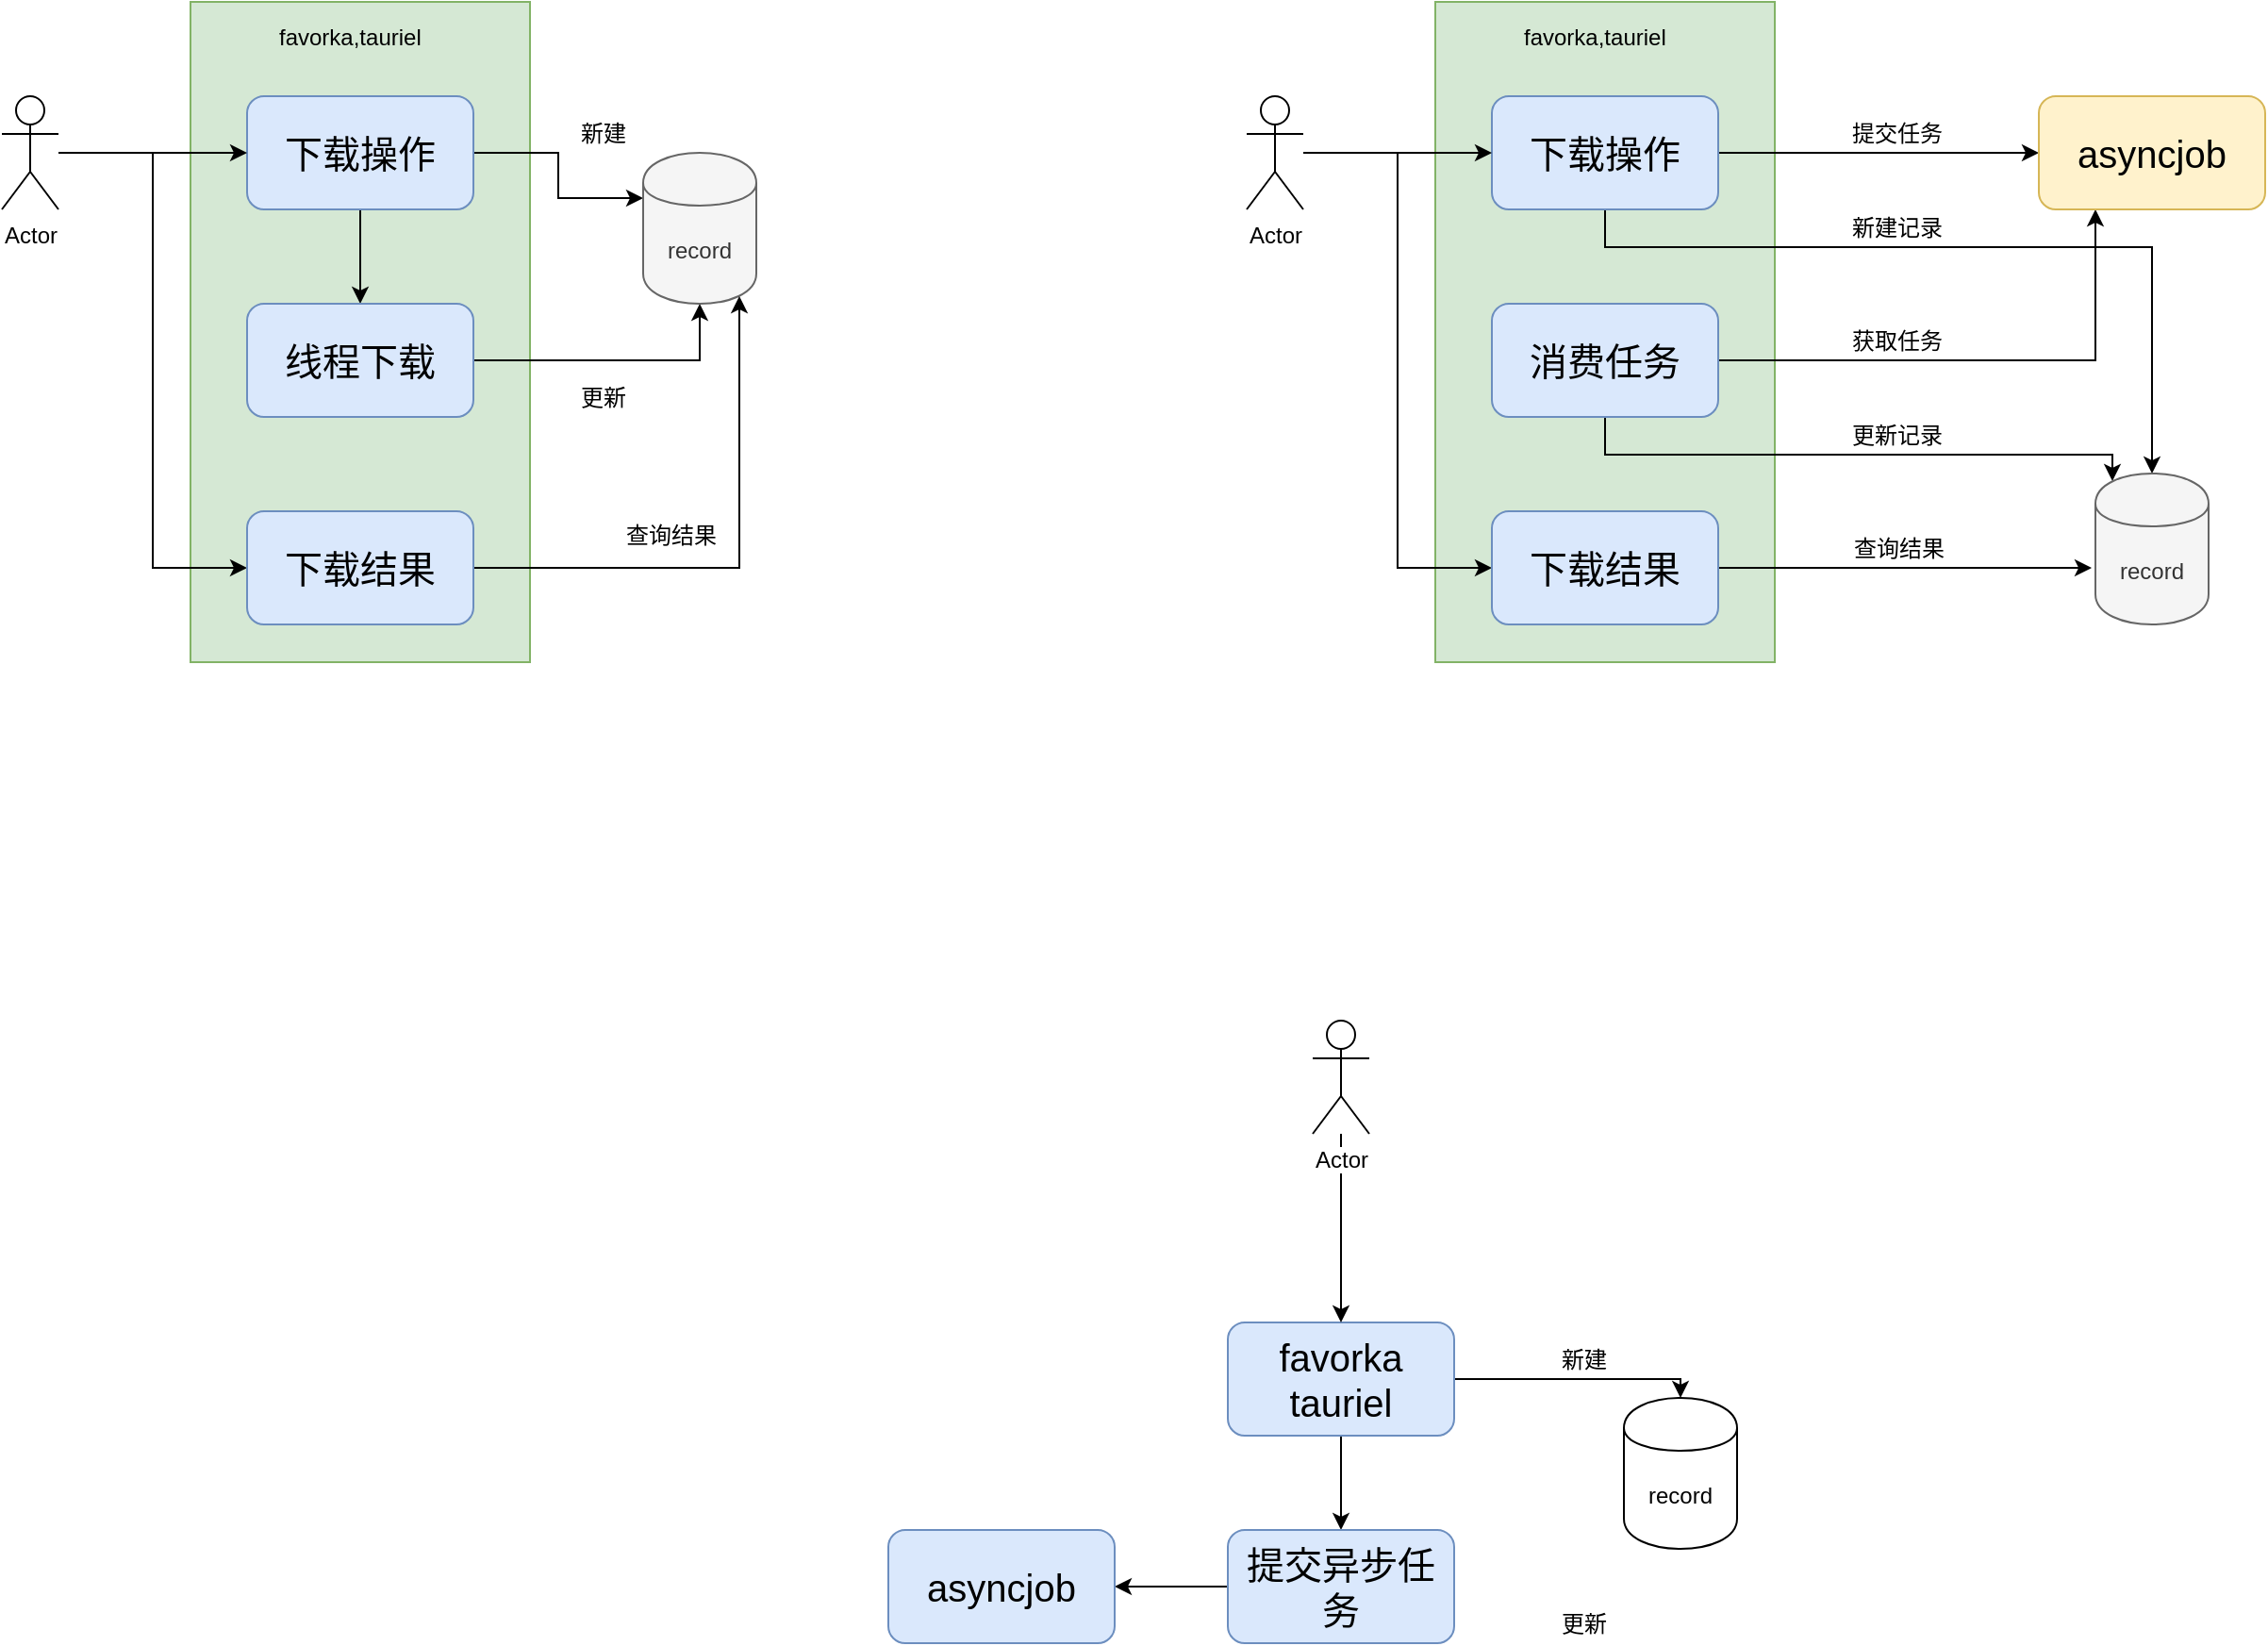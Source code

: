 <mxfile version="10.7.1" type="github"><diagram id="5hU9q7fiTpHIzj41oCrH" name="Page-1"><mxGraphModel dx="1394" dy="762" grid="1" gridSize="10" guides="1" tooltips="1" connect="1" arrows="1" fold="1" page="1" pageScale="1" pageWidth="826" pageHeight="1169" math="0" shadow="0"><root><mxCell id="0"/><mxCell id="1" parent="0"/><mxCell id="hPA_BpqJJMWsIy9YzMMr-28" value="" style="rounded=0;whiteSpace=wrap;html=1;fillColor=#d5e8d4;strokeColor=#82b366;" vertex="1" parent="1"><mxGeometry x="130" y="190" width="180" height="350" as="geometry"/></mxCell><mxCell id="hPA_BpqJJMWsIy9YzMMr-4" style="edgeStyle=orthogonalEdgeStyle;rounded=0;orthogonalLoop=1;jettySize=auto;html=1;" edge="1" parent="1" source="hPA_BpqJJMWsIy9YzMMr-1"><mxGeometry relative="1" as="geometry"><mxPoint x="220" y="350" as="targetPoint"/></mxGeometry></mxCell><mxCell id="hPA_BpqJJMWsIy9YzMMr-26" style="edgeStyle=orthogonalEdgeStyle;rounded=0;orthogonalLoop=1;jettySize=auto;html=1;entryX=0;entryY=0.3;entryDx=0;entryDy=0;" edge="1" parent="1" source="hPA_BpqJJMWsIy9YzMMr-1" target="hPA_BpqJJMWsIy9YzMMr-6"><mxGeometry relative="1" as="geometry"/></mxCell><mxCell id="hPA_BpqJJMWsIy9YzMMr-1" value="&lt;span style=&quot;font-size: 20px&quot;&gt;下载操作&lt;/span&gt;&lt;br&gt;" style="rounded=1;whiteSpace=wrap;html=1;fillColor=#dae8fc;strokeColor=#6c8ebf;" vertex="1" parent="1"><mxGeometry x="160" y="240" width="120" height="60" as="geometry"/></mxCell><mxCell id="hPA_BpqJJMWsIy9YzMMr-30" style="edgeStyle=orthogonalEdgeStyle;rounded=0;orthogonalLoop=1;jettySize=auto;html=1;entryX=0;entryY=0.5;entryDx=0;entryDy=0;" edge="1" parent="1" source="hPA_BpqJJMWsIy9YzMMr-2" target="hPA_BpqJJMWsIy9YzMMr-1"><mxGeometry relative="1" as="geometry"/></mxCell><mxCell id="hPA_BpqJJMWsIy9YzMMr-31" style="edgeStyle=orthogonalEdgeStyle;rounded=0;orthogonalLoop=1;jettySize=auto;html=1;entryX=0;entryY=0.5;entryDx=0;entryDy=0;" edge="1" parent="1" source="hPA_BpqJJMWsIy9YzMMr-2" target="hPA_BpqJJMWsIy9YzMMr-23"><mxGeometry relative="1" as="geometry"/></mxCell><mxCell id="hPA_BpqJJMWsIy9YzMMr-2" value="Actor" style="shape=umlActor;verticalLabelPosition=bottom;labelBackgroundColor=#ffffff;verticalAlign=top;html=1;outlineConnect=0;" vertex="1" parent="1"><mxGeometry x="30" y="240" width="30" height="60" as="geometry"/></mxCell><mxCell id="hPA_BpqJJMWsIy9YzMMr-9" style="edgeStyle=orthogonalEdgeStyle;rounded=0;orthogonalLoop=1;jettySize=auto;html=1;entryX=0.5;entryY=1;entryDx=0;entryDy=0;" edge="1" parent="1" source="hPA_BpqJJMWsIy9YzMMr-5" target="hPA_BpqJJMWsIy9YzMMr-6"><mxGeometry relative="1" as="geometry"/></mxCell><mxCell id="hPA_BpqJJMWsIy9YzMMr-5" value="&lt;span style=&quot;font-size: 20px&quot;&gt;线程下载&lt;/span&gt;&lt;br&gt;" style="rounded=1;whiteSpace=wrap;html=1;fillColor=#dae8fc;strokeColor=#6c8ebf;" vertex="1" parent="1"><mxGeometry x="160" y="350" width="120" height="60" as="geometry"/></mxCell><mxCell id="hPA_BpqJJMWsIy9YzMMr-6" value="record" style="shape=cylinder;whiteSpace=wrap;html=1;boundedLbl=1;backgroundOutline=1;fillColor=#f5f5f5;strokeColor=#666666;fontColor=#333333;" vertex="1" parent="1"><mxGeometry x="370" y="270" width="60" height="80" as="geometry"/></mxCell><mxCell id="hPA_BpqJJMWsIy9YzMMr-8" value="新建" style="text;html=1;resizable=0;points=[];autosize=1;align=left;verticalAlign=top;spacingTop=-4;" vertex="1" parent="1"><mxGeometry x="335" y="250" width="40" height="20" as="geometry"/></mxCell><mxCell id="hPA_BpqJJMWsIy9YzMMr-10" value="更新" style="text;html=1;resizable=0;points=[];autosize=1;align=left;verticalAlign=top;spacingTop=-4;" vertex="1" parent="1"><mxGeometry x="335" y="390" width="40" height="20" as="geometry"/></mxCell><mxCell id="hPA_BpqJJMWsIy9YzMMr-11" style="edgeStyle=orthogonalEdgeStyle;rounded=0;orthogonalLoop=1;jettySize=auto;html=1;" edge="1" parent="1" source="hPA_BpqJJMWsIy9YzMMr-13"><mxGeometry relative="1" as="geometry"><mxPoint x="740" y="1000" as="targetPoint"/></mxGeometry></mxCell><mxCell id="hPA_BpqJJMWsIy9YzMMr-12" style="edgeStyle=orthogonalEdgeStyle;rounded=0;orthogonalLoop=1;jettySize=auto;html=1;entryX=0.5;entryY=0;entryDx=0;entryDy=0;" edge="1" parent="1" source="hPA_BpqJJMWsIy9YzMMr-13" target="hPA_BpqJJMWsIy9YzMMr-18"><mxGeometry relative="1" as="geometry"><Array as="points"><mxPoint x="920" y="920"/></Array></mxGeometry></mxCell><mxCell id="hPA_BpqJJMWsIy9YzMMr-13" value="&lt;font style=&quot;font-size: 20px&quot;&gt;favorka&lt;br&gt;tauriel&lt;/font&gt;&lt;br&gt;" style="rounded=1;whiteSpace=wrap;html=1;fillColor=#dae8fc;strokeColor=#6c8ebf;" vertex="1" parent="1"><mxGeometry x="680" y="890" width="120" height="60" as="geometry"/></mxCell><mxCell id="hPA_BpqJJMWsIy9YzMMr-14" style="edgeStyle=orthogonalEdgeStyle;rounded=0;orthogonalLoop=1;jettySize=auto;html=1;entryX=0.5;entryY=0;entryDx=0;entryDy=0;" edge="1" parent="1" source="hPA_BpqJJMWsIy9YzMMr-15" target="hPA_BpqJJMWsIy9YzMMr-13"><mxGeometry relative="1" as="geometry"/></mxCell><mxCell id="hPA_BpqJJMWsIy9YzMMr-15" value="Actor" style="shape=umlActor;verticalLabelPosition=bottom;labelBackgroundColor=#ffffff;verticalAlign=top;html=1;outlineConnect=0;" vertex="1" parent="1"><mxGeometry x="725" y="730" width="30" height="60" as="geometry"/></mxCell><mxCell id="hPA_BpqJJMWsIy9YzMMr-22" style="edgeStyle=orthogonalEdgeStyle;rounded=0;orthogonalLoop=1;jettySize=auto;html=1;entryX=1;entryY=0.5;entryDx=0;entryDy=0;" edge="1" parent="1" source="hPA_BpqJJMWsIy9YzMMr-17" target="hPA_BpqJJMWsIy9YzMMr-21"><mxGeometry relative="1" as="geometry"/></mxCell><mxCell id="hPA_BpqJJMWsIy9YzMMr-17" value="&lt;span style=&quot;font-size: 20px&quot;&gt;提交异步任务&lt;/span&gt;&lt;br&gt;" style="rounded=1;whiteSpace=wrap;html=1;fillColor=#dae8fc;strokeColor=#6c8ebf;" vertex="1" parent="1"><mxGeometry x="680" y="1000" width="120" height="60" as="geometry"/></mxCell><mxCell id="hPA_BpqJJMWsIy9YzMMr-18" value="record" style="shape=cylinder;whiteSpace=wrap;html=1;boundedLbl=1;backgroundOutline=1;" vertex="1" parent="1"><mxGeometry x="890" y="930" width="60" height="80" as="geometry"/></mxCell><mxCell id="hPA_BpqJJMWsIy9YzMMr-19" value="新建" style="text;html=1;resizable=0;points=[];autosize=1;align=left;verticalAlign=top;spacingTop=-4;" vertex="1" parent="1"><mxGeometry x="855" y="900" width="40" height="20" as="geometry"/></mxCell><mxCell id="hPA_BpqJJMWsIy9YzMMr-20" value="更新" style="text;html=1;resizable=0;points=[];autosize=1;align=left;verticalAlign=top;spacingTop=-4;" vertex="1" parent="1"><mxGeometry x="855" y="1040" width="40" height="20" as="geometry"/></mxCell><mxCell id="hPA_BpqJJMWsIy9YzMMr-21" value="&lt;span style=&quot;font-size: 20px&quot;&gt;asyncjob&lt;/span&gt;&lt;br&gt;" style="rounded=1;whiteSpace=wrap;html=1;fillColor=#dae8fc;strokeColor=#6c8ebf;" vertex="1" parent="1"><mxGeometry x="500" y="1000" width="120" height="60" as="geometry"/></mxCell><mxCell id="hPA_BpqJJMWsIy9YzMMr-32" style="edgeStyle=orthogonalEdgeStyle;rounded=0;orthogonalLoop=1;jettySize=auto;html=1;entryX=0.85;entryY=0.95;entryDx=0;entryDy=0;entryPerimeter=0;" edge="1" parent="1" source="hPA_BpqJJMWsIy9YzMMr-23" target="hPA_BpqJJMWsIy9YzMMr-6"><mxGeometry relative="1" as="geometry"/></mxCell><mxCell id="hPA_BpqJJMWsIy9YzMMr-23" value="&lt;span style=&quot;font-size: 20px&quot;&gt;下载结果&lt;/span&gt;&lt;br&gt;" style="rounded=1;whiteSpace=wrap;html=1;fillColor=#dae8fc;strokeColor=#6c8ebf;" vertex="1" parent="1"><mxGeometry x="160" y="460" width="120" height="60" as="geometry"/></mxCell><mxCell id="hPA_BpqJJMWsIy9YzMMr-29" value="favorka,tauriel" style="text;html=1;resizable=0;points=[];autosize=1;align=left;verticalAlign=top;spacingTop=-4;" vertex="1" parent="1"><mxGeometry x="175" y="199" width="90" height="20" as="geometry"/></mxCell><mxCell id="hPA_BpqJJMWsIy9YzMMr-33" value="查询结果" style="text;html=1;resizable=0;points=[];autosize=1;align=left;verticalAlign=top;spacingTop=-4;" vertex="1" parent="1"><mxGeometry x="359" y="463" width="60" height="20" as="geometry"/></mxCell><mxCell id="hPA_BpqJJMWsIy9YzMMr-34" value="" style="rounded=0;whiteSpace=wrap;html=1;fillColor=#d5e8d4;strokeColor=#82b366;" vertex="1" parent="1"><mxGeometry x="790" y="190" width="180" height="350" as="geometry"/></mxCell><mxCell id="hPA_BpqJJMWsIy9YzMMr-51" style="edgeStyle=orthogonalEdgeStyle;rounded=0;orthogonalLoop=1;jettySize=auto;html=1;entryX=0;entryY=0.5;entryDx=0;entryDy=0;" edge="1" parent="1" source="hPA_BpqJJMWsIy9YzMMr-37" target="hPA_BpqJJMWsIy9YzMMr-50"><mxGeometry relative="1" as="geometry"/></mxCell><mxCell id="hPA_BpqJJMWsIy9YzMMr-52" style="edgeStyle=orthogonalEdgeStyle;rounded=0;orthogonalLoop=1;jettySize=auto;html=1;entryX=0.5;entryY=0;entryDx=0;entryDy=0;" edge="1" parent="1" source="hPA_BpqJJMWsIy9YzMMr-37" target="hPA_BpqJJMWsIy9YzMMr-43"><mxGeometry relative="1" as="geometry"><Array as="points"><mxPoint x="880" y="320"/><mxPoint x="1170" y="320"/></Array></mxGeometry></mxCell><mxCell id="hPA_BpqJJMWsIy9YzMMr-37" value="&lt;span style=&quot;font-size: 20px&quot;&gt;下载操作&lt;/span&gt;&lt;br&gt;" style="rounded=1;whiteSpace=wrap;html=1;fillColor=#dae8fc;strokeColor=#6c8ebf;" vertex="1" parent="1"><mxGeometry x="820" y="240" width="120" height="60" as="geometry"/></mxCell><mxCell id="hPA_BpqJJMWsIy9YzMMr-38" style="edgeStyle=orthogonalEdgeStyle;rounded=0;orthogonalLoop=1;jettySize=auto;html=1;entryX=0;entryY=0.5;entryDx=0;entryDy=0;" edge="1" parent="1" source="hPA_BpqJJMWsIy9YzMMr-40" target="hPA_BpqJJMWsIy9YzMMr-37"><mxGeometry relative="1" as="geometry"/></mxCell><mxCell id="hPA_BpqJJMWsIy9YzMMr-39" style="edgeStyle=orthogonalEdgeStyle;rounded=0;orthogonalLoop=1;jettySize=auto;html=1;entryX=0;entryY=0.5;entryDx=0;entryDy=0;" edge="1" parent="1" source="hPA_BpqJJMWsIy9YzMMr-40" target="hPA_BpqJJMWsIy9YzMMr-47"><mxGeometry relative="1" as="geometry"/></mxCell><mxCell id="hPA_BpqJJMWsIy9YzMMr-40" value="Actor" style="shape=umlActor;verticalLabelPosition=bottom;labelBackgroundColor=#ffffff;verticalAlign=top;html=1;outlineConnect=0;" vertex="1" parent="1"><mxGeometry x="690" y="240" width="30" height="60" as="geometry"/></mxCell><mxCell id="hPA_BpqJJMWsIy9YzMMr-54" style="edgeStyle=orthogonalEdgeStyle;rounded=0;orthogonalLoop=1;jettySize=auto;html=1;entryX=0.25;entryY=1;entryDx=0;entryDy=0;" edge="1" parent="1" source="hPA_BpqJJMWsIy9YzMMr-42" target="hPA_BpqJJMWsIy9YzMMr-50"><mxGeometry relative="1" as="geometry"/></mxCell><mxCell id="hPA_BpqJJMWsIy9YzMMr-56" style="edgeStyle=orthogonalEdgeStyle;rounded=0;orthogonalLoop=1;jettySize=auto;html=1;entryX=0.15;entryY=0.05;entryDx=0;entryDy=0;entryPerimeter=0;" edge="1" parent="1" source="hPA_BpqJJMWsIy9YzMMr-42" target="hPA_BpqJJMWsIy9YzMMr-43"><mxGeometry relative="1" as="geometry"><Array as="points"><mxPoint x="880" y="430"/><mxPoint x="1149" y="430"/></Array></mxGeometry></mxCell><mxCell id="hPA_BpqJJMWsIy9YzMMr-42" value="&lt;span style=&quot;font-size: 20px&quot;&gt;消费任务&lt;/span&gt;&lt;br&gt;" style="rounded=1;whiteSpace=wrap;html=1;fillColor=#dae8fc;strokeColor=#6c8ebf;" vertex="1" parent="1"><mxGeometry x="820" y="350" width="120" height="60" as="geometry"/></mxCell><mxCell id="hPA_BpqJJMWsIy9YzMMr-43" value="record" style="shape=cylinder;whiteSpace=wrap;html=1;boundedLbl=1;backgroundOutline=1;fillColor=#f5f5f5;strokeColor=#666666;fontColor=#333333;" vertex="1" parent="1"><mxGeometry x="1140" y="440" width="60" height="80" as="geometry"/></mxCell><mxCell id="hPA_BpqJJMWsIy9YzMMr-44" value="新建记录" style="text;html=1;resizable=0;points=[];autosize=1;align=left;verticalAlign=top;spacingTop=-4;" vertex="1" parent="1"><mxGeometry x="1009" y="300" width="60" height="20" as="geometry"/></mxCell><mxCell id="hPA_BpqJJMWsIy9YzMMr-45" value="获取任务" style="text;html=1;resizable=0;points=[];autosize=1;align=left;verticalAlign=top;spacingTop=-4;" vertex="1" parent="1"><mxGeometry x="1009" y="360" width="60" height="20" as="geometry"/></mxCell><mxCell id="hPA_BpqJJMWsIy9YzMMr-57" style="edgeStyle=orthogonalEdgeStyle;rounded=0;orthogonalLoop=1;jettySize=auto;html=1;entryX=-0.033;entryY=0.625;entryDx=0;entryDy=0;entryPerimeter=0;" edge="1" parent="1" source="hPA_BpqJJMWsIy9YzMMr-47" target="hPA_BpqJJMWsIy9YzMMr-43"><mxGeometry relative="1" as="geometry"/></mxCell><mxCell id="hPA_BpqJJMWsIy9YzMMr-47" value="&lt;span style=&quot;font-size: 20px&quot;&gt;下载结果&lt;/span&gt;&lt;br&gt;" style="rounded=1;whiteSpace=wrap;html=1;fillColor=#dae8fc;strokeColor=#6c8ebf;" vertex="1" parent="1"><mxGeometry x="820" y="460" width="120" height="60" as="geometry"/></mxCell><mxCell id="hPA_BpqJJMWsIy9YzMMr-48" value="favorka,tauriel" style="text;html=1;resizable=0;points=[];autosize=1;align=left;verticalAlign=top;spacingTop=-4;" vertex="1" parent="1"><mxGeometry x="835" y="199" width="90" height="20" as="geometry"/></mxCell><mxCell id="hPA_BpqJJMWsIy9YzMMr-49" value="查询结果" style="text;html=1;resizable=0;points=[];autosize=1;align=left;verticalAlign=top;spacingTop=-4;" vertex="1" parent="1"><mxGeometry x="1010" y="470" width="60" height="20" as="geometry"/></mxCell><mxCell id="hPA_BpqJJMWsIy9YzMMr-50" value="&lt;span style=&quot;font-size: 20px&quot;&gt;asyncjob&lt;/span&gt;&lt;br&gt;" style="rounded=1;whiteSpace=wrap;html=1;fillColor=#fff2cc;strokeColor=#d6b656;" vertex="1" parent="1"><mxGeometry x="1110" y="240" width="120" height="60" as="geometry"/></mxCell><mxCell id="hPA_BpqJJMWsIy9YzMMr-53" value="提交任务" style="text;html=1;resizable=0;points=[];autosize=1;align=left;verticalAlign=top;spacingTop=-4;" vertex="1" parent="1"><mxGeometry x="1009" y="250" width="60" height="20" as="geometry"/></mxCell><mxCell id="hPA_BpqJJMWsIy9YzMMr-58" value="更新记录" style="text;html=1;resizable=0;points=[];autosize=1;align=left;verticalAlign=top;spacingTop=-4;" vertex="1" parent="1"><mxGeometry x="1009" y="410" width="60" height="20" as="geometry"/></mxCell></root></mxGraphModel></diagram></mxfile>